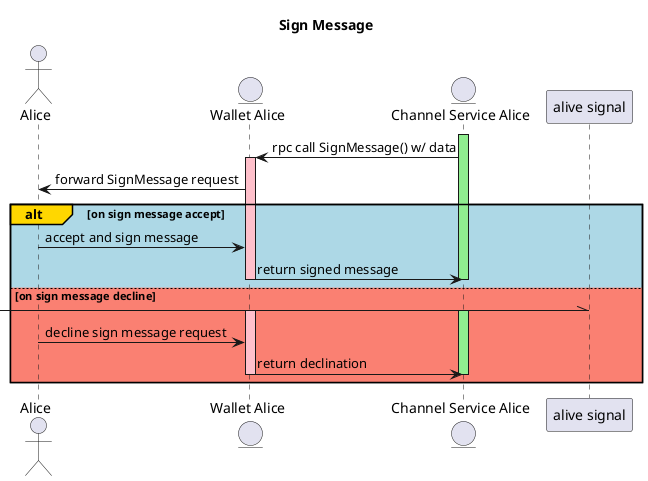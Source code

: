 @startuml
actor Alice as A
entity "Wallet Alice" as WA
entity "Channel Service Alice" as CSA

title Sign Message

activate CSA #lightgreen
CSA -> WA : rpc call SignMessage() w/ data
activate WA #pink
WA -> A : forward SignMessage request
alt#gold #lightblue on sign message accept
  A -> WA : accept and sign message
  WA -> CSA : return signed message
  deactivate WA
  deactivate CSA
else #salmon on sign message decline
  [-\\ "alive signal"
  activate WA #pink
  activate CSA #lightgreen
  A -> WA : decline sign message request
  WA -> CSA : return declination
  deactivate WA
  deactivate CSA
end

@enduml
